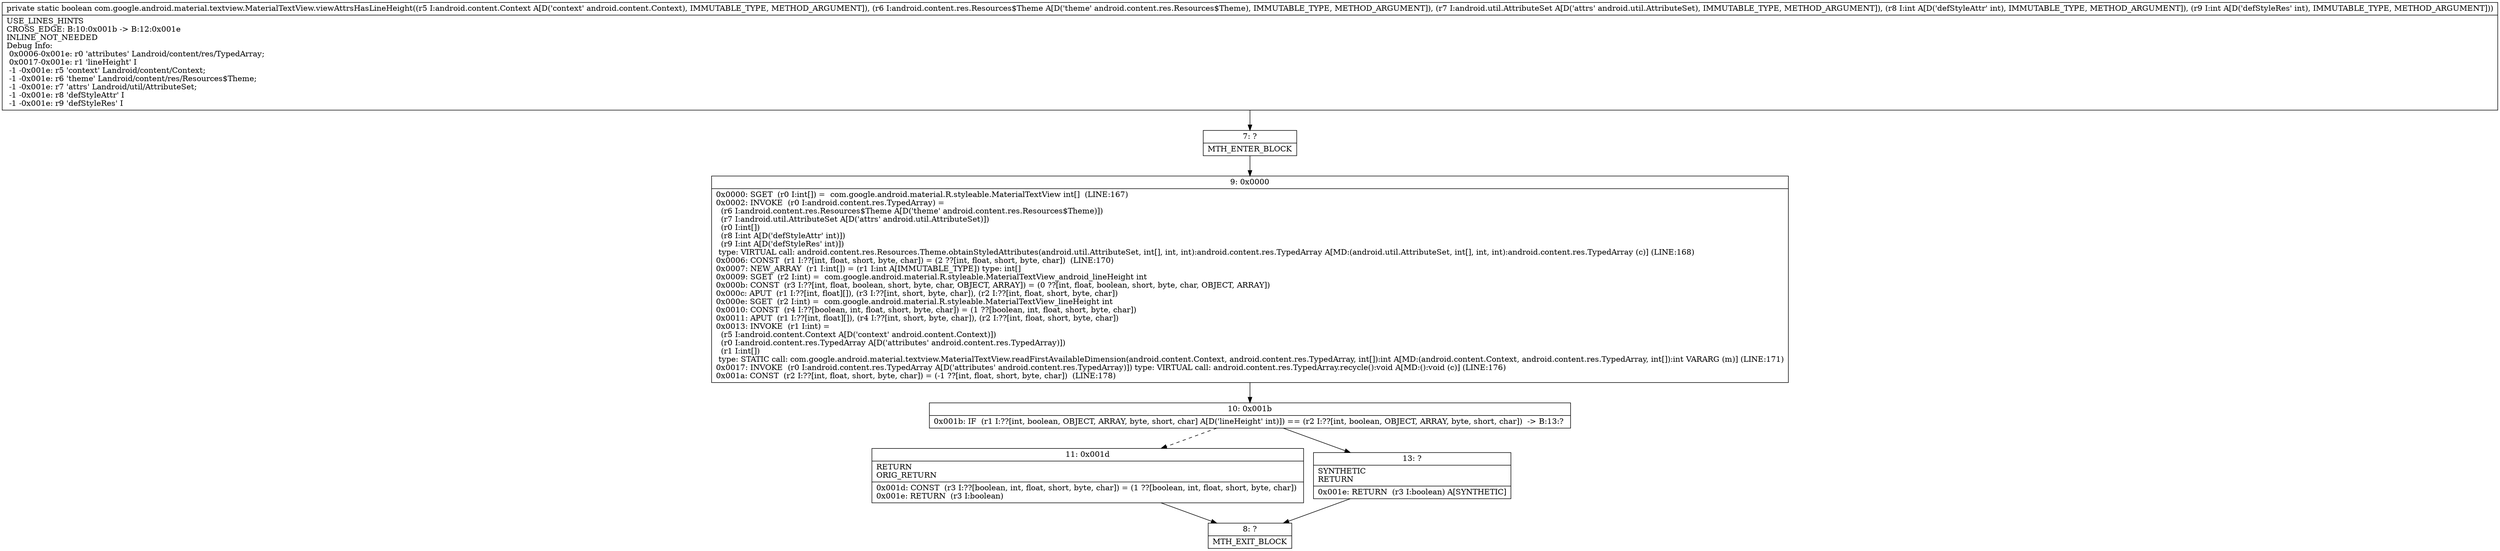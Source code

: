 digraph "CFG forcom.google.android.material.textview.MaterialTextView.viewAttrsHasLineHeight(Landroid\/content\/Context;Landroid\/content\/res\/Resources$Theme;Landroid\/util\/AttributeSet;II)Z" {
Node_7 [shape=record,label="{7\:\ ?|MTH_ENTER_BLOCK\l}"];
Node_9 [shape=record,label="{9\:\ 0x0000|0x0000: SGET  (r0 I:int[]) =  com.google.android.material.R.styleable.MaterialTextView int[]  (LINE:167)\l0x0002: INVOKE  (r0 I:android.content.res.TypedArray) = \l  (r6 I:android.content.res.Resources$Theme A[D('theme' android.content.res.Resources$Theme)])\l  (r7 I:android.util.AttributeSet A[D('attrs' android.util.AttributeSet)])\l  (r0 I:int[])\l  (r8 I:int A[D('defStyleAttr' int)])\l  (r9 I:int A[D('defStyleRes' int)])\l type: VIRTUAL call: android.content.res.Resources.Theme.obtainStyledAttributes(android.util.AttributeSet, int[], int, int):android.content.res.TypedArray A[MD:(android.util.AttributeSet, int[], int, int):android.content.res.TypedArray (c)] (LINE:168)\l0x0006: CONST  (r1 I:??[int, float, short, byte, char]) = (2 ??[int, float, short, byte, char])  (LINE:170)\l0x0007: NEW_ARRAY  (r1 I:int[]) = (r1 I:int A[IMMUTABLE_TYPE]) type: int[] \l0x0009: SGET  (r2 I:int) =  com.google.android.material.R.styleable.MaterialTextView_android_lineHeight int \l0x000b: CONST  (r3 I:??[int, float, boolean, short, byte, char, OBJECT, ARRAY]) = (0 ??[int, float, boolean, short, byte, char, OBJECT, ARRAY]) \l0x000c: APUT  (r1 I:??[int, float][]), (r3 I:??[int, short, byte, char]), (r2 I:??[int, float, short, byte, char]) \l0x000e: SGET  (r2 I:int) =  com.google.android.material.R.styleable.MaterialTextView_lineHeight int \l0x0010: CONST  (r4 I:??[boolean, int, float, short, byte, char]) = (1 ??[boolean, int, float, short, byte, char]) \l0x0011: APUT  (r1 I:??[int, float][]), (r4 I:??[int, short, byte, char]), (r2 I:??[int, float, short, byte, char]) \l0x0013: INVOKE  (r1 I:int) = \l  (r5 I:android.content.Context A[D('context' android.content.Context)])\l  (r0 I:android.content.res.TypedArray A[D('attributes' android.content.res.TypedArray)])\l  (r1 I:int[])\l type: STATIC call: com.google.android.material.textview.MaterialTextView.readFirstAvailableDimension(android.content.Context, android.content.res.TypedArray, int[]):int A[MD:(android.content.Context, android.content.res.TypedArray, int[]):int VARARG (m)] (LINE:171)\l0x0017: INVOKE  (r0 I:android.content.res.TypedArray A[D('attributes' android.content.res.TypedArray)]) type: VIRTUAL call: android.content.res.TypedArray.recycle():void A[MD:():void (c)] (LINE:176)\l0x001a: CONST  (r2 I:??[int, float, short, byte, char]) = (\-1 ??[int, float, short, byte, char])  (LINE:178)\l}"];
Node_10 [shape=record,label="{10\:\ 0x001b|0x001b: IF  (r1 I:??[int, boolean, OBJECT, ARRAY, byte, short, char] A[D('lineHeight' int)]) == (r2 I:??[int, boolean, OBJECT, ARRAY, byte, short, char])  \-\> B:13:? \l}"];
Node_11 [shape=record,label="{11\:\ 0x001d|RETURN\lORIG_RETURN\l|0x001d: CONST  (r3 I:??[boolean, int, float, short, byte, char]) = (1 ??[boolean, int, float, short, byte, char]) \l0x001e: RETURN  (r3 I:boolean) \l}"];
Node_8 [shape=record,label="{8\:\ ?|MTH_EXIT_BLOCK\l}"];
Node_13 [shape=record,label="{13\:\ ?|SYNTHETIC\lRETURN\l|0x001e: RETURN  (r3 I:boolean) A[SYNTHETIC]\l}"];
MethodNode[shape=record,label="{private static boolean com.google.android.material.textview.MaterialTextView.viewAttrsHasLineHeight((r5 I:android.content.Context A[D('context' android.content.Context), IMMUTABLE_TYPE, METHOD_ARGUMENT]), (r6 I:android.content.res.Resources$Theme A[D('theme' android.content.res.Resources$Theme), IMMUTABLE_TYPE, METHOD_ARGUMENT]), (r7 I:android.util.AttributeSet A[D('attrs' android.util.AttributeSet), IMMUTABLE_TYPE, METHOD_ARGUMENT]), (r8 I:int A[D('defStyleAttr' int), IMMUTABLE_TYPE, METHOD_ARGUMENT]), (r9 I:int A[D('defStyleRes' int), IMMUTABLE_TYPE, METHOD_ARGUMENT]))  | USE_LINES_HINTS\lCROSS_EDGE: B:10:0x001b \-\> B:12:0x001e\lINLINE_NOT_NEEDED\lDebug Info:\l  0x0006\-0x001e: r0 'attributes' Landroid\/content\/res\/TypedArray;\l  0x0017\-0x001e: r1 'lineHeight' I\l  \-1 \-0x001e: r5 'context' Landroid\/content\/Context;\l  \-1 \-0x001e: r6 'theme' Landroid\/content\/res\/Resources$Theme;\l  \-1 \-0x001e: r7 'attrs' Landroid\/util\/AttributeSet;\l  \-1 \-0x001e: r8 'defStyleAttr' I\l  \-1 \-0x001e: r9 'defStyleRes' I\l}"];
MethodNode -> Node_7;Node_7 -> Node_9;
Node_9 -> Node_10;
Node_10 -> Node_11[style=dashed];
Node_10 -> Node_13;
Node_11 -> Node_8;
Node_13 -> Node_8;
}

